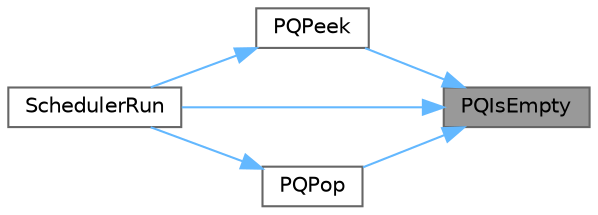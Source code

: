 digraph "PQIsEmpty"
{
 // LATEX_PDF_SIZE
  bgcolor="transparent";
  edge [fontname=Helvetica,fontsize=10,labelfontname=Helvetica,labelfontsize=10];
  node [fontname=Helvetica,fontsize=10,shape=box,height=0.2,width=0.4];
  rankdir="RL";
  Node1 [label="PQIsEmpty",height=0.2,width=0.4,color="gray40", fillcolor="grey60", style="filled", fontcolor="black",tooltip="Checks if the priority queue is empty."];
  Node1 -> Node2 [dir="back",color="steelblue1",style="solid"];
  Node2 [label="PQPeek",height=0.2,width=0.4,color="grey40", fillcolor="white", style="filled",URL="$PriorityQueue_8c.html#a176542d630434d645be4ce5c3e7d5189",tooltip="Peeks at the highest priority task in the priority queue without removing it."];
  Node2 -> Node3 [dir="back",color="steelblue1",style="solid"];
  Node3 [label="SchedulerRun",height=0.2,width=0.4,color="grey40", fillcolor="white", style="filled",URL="$Scheduler_8c.html#ab8065221debac476c547533f73504c20",tooltip="Runs the scheduler, executing tasks based on their priority."];
  Node1 -> Node4 [dir="back",color="steelblue1",style="solid"];
  Node4 [label="PQPop",height=0.2,width=0.4,color="grey40", fillcolor="white", style="filled",URL="$PriorityQueue_8c.html#accf2d5c29ecdd09ea36ac2d7dbb7556f",tooltip="Pops the highest priority task from the priority queue."];
  Node4 -> Node3 [dir="back",color="steelblue1",style="solid"];
  Node1 -> Node3 [dir="back",color="steelblue1",style="solid"];
}
